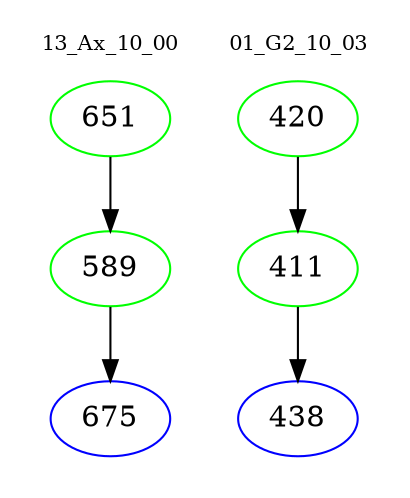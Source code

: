 digraph{
subgraph cluster_0 {
color = white
label = "13_Ax_10_00";
fontsize=10;
T0_651 [label="651", color="green"]
T0_651 -> T0_589 [color="black"]
T0_589 [label="589", color="green"]
T0_589 -> T0_675 [color="black"]
T0_675 [label="675", color="blue"]
}
subgraph cluster_1 {
color = white
label = "01_G2_10_03";
fontsize=10;
T1_420 [label="420", color="green"]
T1_420 -> T1_411 [color="black"]
T1_411 [label="411", color="green"]
T1_411 -> T1_438 [color="black"]
T1_438 [label="438", color="blue"]
}
}
